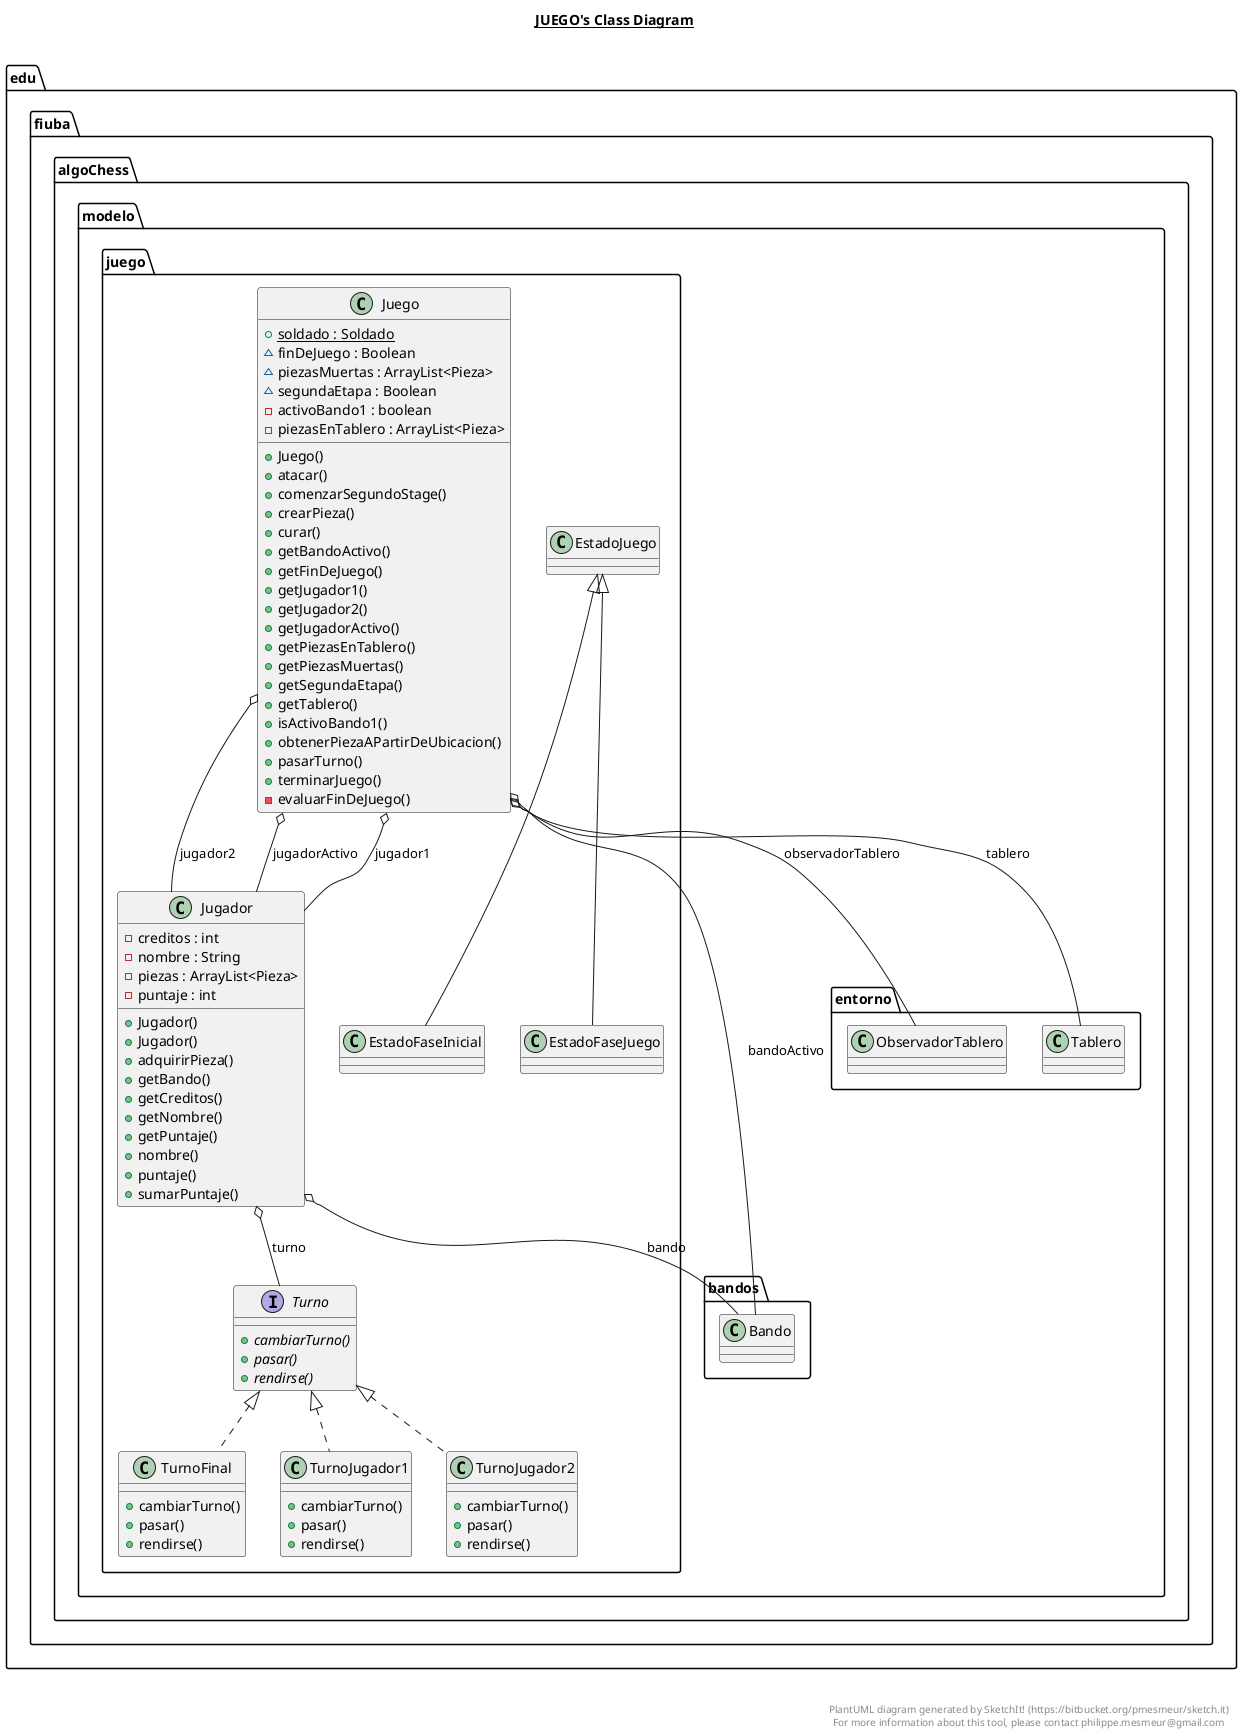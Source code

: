 @startuml

title __JUEGO's Class Diagram__\n

      class edu.fiuba.algoChess.modelo.juego.Juego {
          {static} + soldado : Soldado
          ~ finDeJuego : Boolean
          ~ piezasMuertas : ArrayList<Pieza>
          ~ segundaEtapa : Boolean
          - activoBando1 : boolean
          - piezasEnTablero : ArrayList<Pieza>
          + Juego()
          + atacar()
          + comenzarSegundoStage()
          + crearPieza()
          + curar()
          + getBandoActivo()
          + getFinDeJuego()
          + getJugador1()
          + getJugador2()
          + getJugadorActivo()
          + getPiezasEnTablero()
          + getPiezasMuertas()
          + getSegundaEtapa()
          + getTablero()
          + isActivoBando1()
          + obtenerPiezaAPartirDeUbicacion()
          + pasarTurno()
          + terminarJuego()
          - evaluarFinDeJuego()
      }

      class edu.fiuba.algoChess.modelo.juego.Jugador {
          - creditos : int
          - nombre : String
          - piezas : ArrayList<Pieza>
          - puntaje : int
          + Jugador()
          + Jugador()
          + adquirirPieza()
          + getBando()
          + getCreditos()
          + getNombre()
          + getPuntaje()
          + nombre()
          + puntaje()
          + sumarPuntaje()
      }

      interface edu.fiuba.algoChess.modelo.juego.Turno {
          {abstract} + cambiarTurno()
          {abstract} + pasar()
          {abstract} + rendirse()
      }

      class edu.fiuba.algoChess.modelo.juego.TurnoFinal {
          + cambiarTurno()
          + pasar()
          + rendirse()
      }

      class edu.fiuba.algoChess.modelo.juego.TurnoJugador1 {
          + cambiarTurno()
          + pasar()
          + rendirse()
      }

      class edu.fiuba.algoChess.modelo.juego.TurnoJugador2 {
          + cambiarTurno()
          + pasar()
          + rendirse()
      }

  edu.fiuba.algoChess.modelo.juego.EstadoFaseInicial -up-|> edu.fiuba.algoChess.modelo.juego.EstadoJuego
  edu.fiuba.algoChess.modelo.juego.EstadoFaseJuego -up-|> edu.fiuba.algoChess.modelo.juego.EstadoJuego
  edu.fiuba.algoChess.modelo.juego.Juego o-- edu.fiuba.algoChess.modelo.bandos.Bando : bandoActivo
  edu.fiuba.algoChess.modelo.juego.Juego o-- edu.fiuba.algoChess.modelo.juego.Jugador : jugador1
  edu.fiuba.algoChess.modelo.juego.Juego o-- edu.fiuba.algoChess.modelo.juego.Jugador : jugador2
  edu.fiuba.algoChess.modelo.juego.Juego o-- edu.fiuba.algoChess.modelo.juego.Jugador : jugadorActivo
  edu.fiuba.algoChess.modelo.juego.Juego o-- edu.fiuba.algoChess.modelo.entorno.ObservadorTablero : observadorTablero
  edu.fiuba.algoChess.modelo.juego.Juego o-- edu.fiuba.algoChess.modelo.entorno.Tablero : tablero
  edu.fiuba.algoChess.modelo.juego.Jugador o-- edu.fiuba.algoChess.modelo.bandos.Bando : bando
  edu.fiuba.algoChess.modelo.juego.Jugador o-- edu.fiuba.algoChess.modelo.juego.Turno : turno
  edu.fiuba.algoChess.modelo.juego.TurnoFinal .up.|> edu.fiuba.algoChess.modelo.juego.Turno
  edu.fiuba.algoChess.modelo.juego.TurnoJugador1 .up.|> edu.fiuba.algoChess.modelo.juego.Turno
  edu.fiuba.algoChess.modelo.juego.TurnoJugador2 .up.|> edu.fiuba.algoChess.modelo.juego.Turno


right footer


PlantUML diagram generated by SketchIt! (https://bitbucket.org/pmesmeur/sketch.it)
For more information about this tool, please contact philippe.mesmeur@gmail.com
endfooter

@enduml
